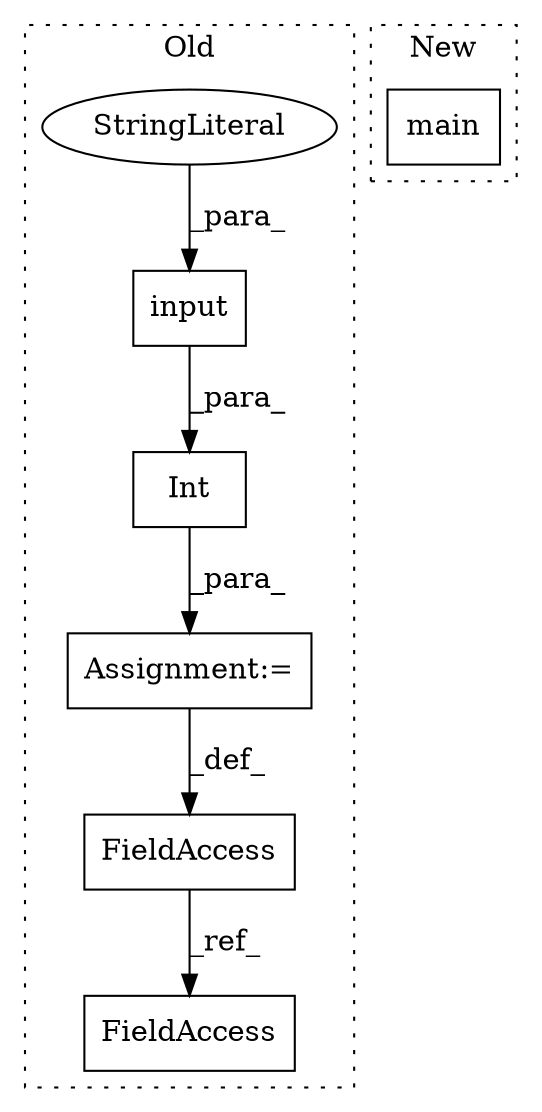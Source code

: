 digraph G {
subgraph cluster0 {
1 [label="Int" a="32" s="235,295" l="4,1" shape="box"];
3 [label="Assignment:=" a="7" s="234" l="1" shape="box"];
4 [label="input" a="32" s="239,294" l="6,1" shape="box"];
5 [label="StringLiteral" a="45" s="245" l="49" shape="ellipse"];
6 [label="FieldAccess" a="22" s="229" l="5" shape="box"];
7 [label="FieldAccess" a="22" s="306" l="5" shape="box"];
label = "Old";
style="dotted";
}
subgraph cluster1 {
2 [label="main" a="32" s="650" l="6" shape="box"];
label = "New";
style="dotted";
}
1 -> 3 [label="_para_"];
3 -> 6 [label="_def_"];
4 -> 1 [label="_para_"];
5 -> 4 [label="_para_"];
6 -> 7 [label="_ref_"];
}